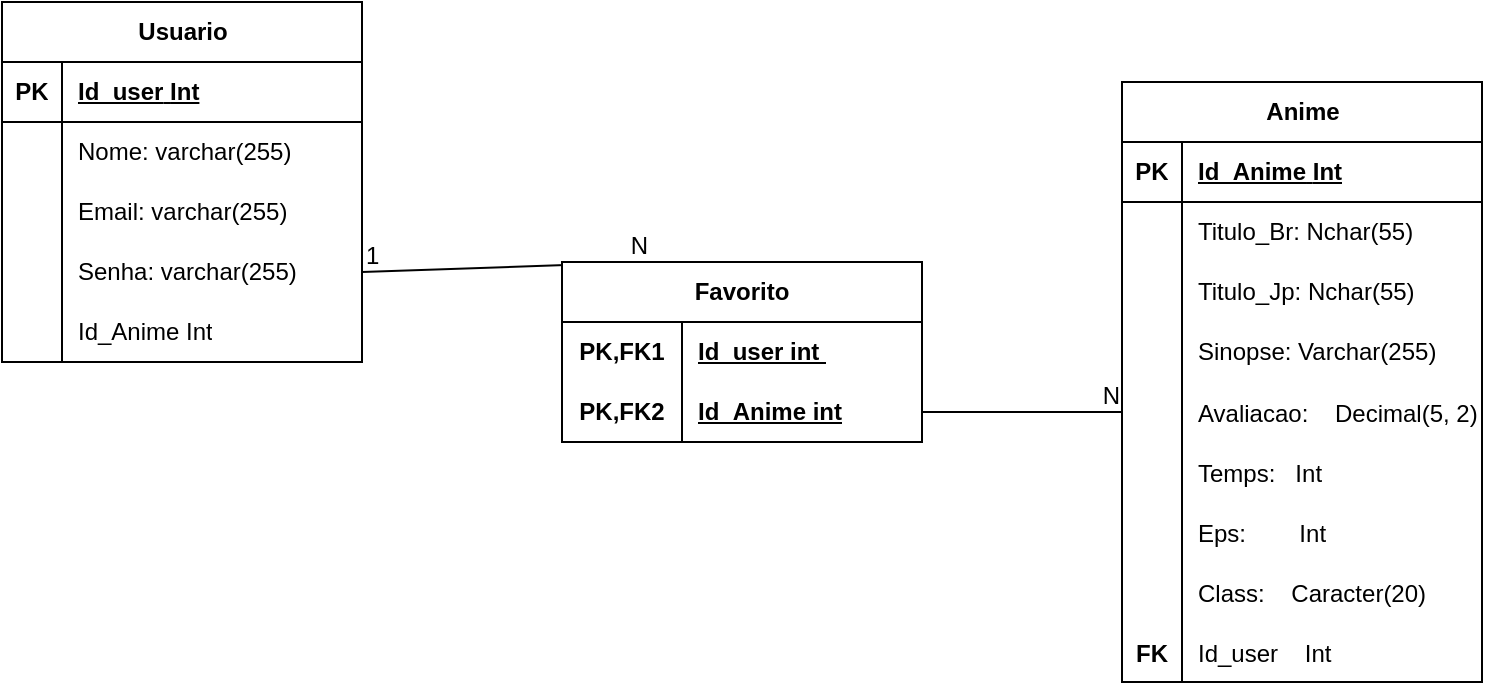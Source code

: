 <mxfile version="21.2.7" type="github">
  <diagram name="Página-1" id="cAS3WnG_v6KVLWN28Hq8">
    <mxGraphModel dx="1434" dy="788" grid="1" gridSize="10" guides="1" tooltips="1" connect="1" arrows="1" fold="1" page="1" pageScale="1" pageWidth="827" pageHeight="1169" math="0" shadow="0">
      <root>
        <mxCell id="0" />
        <mxCell id="1" parent="0" />
        <mxCell id="KSvkJwwEmctT1BRLxLO9-15" value="Anime" style="shape=table;startSize=30;container=1;collapsible=1;childLayout=tableLayout;fixedRows=1;rowLines=0;fontStyle=1;align=center;resizeLast=1;html=1;strokeColor=default;perimeterSpacing=0;" parent="1" vertex="1">
          <mxGeometry x="580" y="150" width="180" height="300" as="geometry" />
        </mxCell>
        <mxCell id="KSvkJwwEmctT1BRLxLO9-16" value="" style="shape=tableRow;horizontal=0;startSize=0;swimlaneHead=0;swimlaneBody=0;fillColor=none;collapsible=0;dropTarget=0;points=[[0,0.5],[1,0.5]];portConstraint=eastwest;top=0;left=0;right=0;bottom=1;" parent="KSvkJwwEmctT1BRLxLO9-15" vertex="1">
          <mxGeometry y="30" width="180" height="30" as="geometry" />
        </mxCell>
        <mxCell id="KSvkJwwEmctT1BRLxLO9-17" value="PK" style="shape=partialRectangle;connectable=0;fillColor=none;top=0;left=0;bottom=0;right=0;fontStyle=1;overflow=hidden;whiteSpace=wrap;html=1;" parent="KSvkJwwEmctT1BRLxLO9-16" vertex="1">
          <mxGeometry width="30" height="30" as="geometry">
            <mxRectangle width="30" height="30" as="alternateBounds" />
          </mxGeometry>
        </mxCell>
        <mxCell id="KSvkJwwEmctT1BRLxLO9-18" value="Id_Anime&lt;span style=&quot;white-space: pre;&quot;&gt; &lt;/span&gt;Int" style="shape=partialRectangle;connectable=0;fillColor=none;top=0;left=0;bottom=0;right=0;align=left;spacingLeft=6;fontStyle=5;overflow=hidden;whiteSpace=wrap;html=1;" parent="KSvkJwwEmctT1BRLxLO9-16" vertex="1">
          <mxGeometry x="30" width="150" height="30" as="geometry">
            <mxRectangle width="150" height="30" as="alternateBounds" />
          </mxGeometry>
        </mxCell>
        <mxCell id="KSvkJwwEmctT1BRLxLO9-19" value="" style="shape=tableRow;horizontal=0;startSize=0;swimlaneHead=0;swimlaneBody=0;fillColor=none;collapsible=0;dropTarget=0;points=[[0,0.5],[1,0.5]];portConstraint=eastwest;top=0;left=0;right=0;bottom=0;" parent="KSvkJwwEmctT1BRLxLO9-15" vertex="1">
          <mxGeometry y="60" width="180" height="30" as="geometry" />
        </mxCell>
        <mxCell id="KSvkJwwEmctT1BRLxLO9-20" value="" style="shape=partialRectangle;connectable=0;fillColor=none;top=0;left=0;bottom=0;right=0;editable=1;overflow=hidden;whiteSpace=wrap;html=1;" parent="KSvkJwwEmctT1BRLxLO9-19" vertex="1">
          <mxGeometry width="30" height="30" as="geometry">
            <mxRectangle width="30" height="30" as="alternateBounds" />
          </mxGeometry>
        </mxCell>
        <mxCell id="KSvkJwwEmctT1BRLxLO9-21" value="Titulo_Br:&lt;span style=&quot;white-space: pre;&quot;&gt; &lt;/span&gt;Nchar(55)" style="shape=partialRectangle;connectable=0;fillColor=none;top=0;left=0;bottom=0;right=0;align=left;spacingLeft=6;overflow=hidden;whiteSpace=wrap;html=1;" parent="KSvkJwwEmctT1BRLxLO9-19" vertex="1">
          <mxGeometry x="30" width="150" height="30" as="geometry">
            <mxRectangle width="150" height="30" as="alternateBounds" />
          </mxGeometry>
        </mxCell>
        <mxCell id="KSvkJwwEmctT1BRLxLO9-22" value="" style="shape=tableRow;horizontal=0;startSize=0;swimlaneHead=0;swimlaneBody=0;fillColor=none;collapsible=0;dropTarget=0;points=[[0,0.5],[1,0.5]];portConstraint=eastwest;top=0;left=0;right=0;bottom=0;" parent="KSvkJwwEmctT1BRLxLO9-15" vertex="1">
          <mxGeometry y="90" width="180" height="30" as="geometry" />
        </mxCell>
        <mxCell id="KSvkJwwEmctT1BRLxLO9-23" value="" style="shape=partialRectangle;connectable=0;fillColor=none;top=0;left=0;bottom=0;right=0;editable=1;overflow=hidden;whiteSpace=wrap;html=1;" parent="KSvkJwwEmctT1BRLxLO9-22" vertex="1">
          <mxGeometry width="30" height="30" as="geometry">
            <mxRectangle width="30" height="30" as="alternateBounds" />
          </mxGeometry>
        </mxCell>
        <mxCell id="KSvkJwwEmctT1BRLxLO9-24" value="Titulo_Jp:&lt;span style=&quot;white-space: pre;&quot;&gt; &lt;/span&gt;Nchar(55)&lt;span style=&quot;white-space: pre;&quot;&gt; &lt;/span&gt;" style="shape=partialRectangle;connectable=0;fillColor=none;top=0;left=0;bottom=0;right=0;align=left;spacingLeft=6;overflow=hidden;whiteSpace=wrap;html=1;" parent="KSvkJwwEmctT1BRLxLO9-22" vertex="1">
          <mxGeometry x="30" width="150" height="30" as="geometry">
            <mxRectangle width="150" height="30" as="alternateBounds" />
          </mxGeometry>
        </mxCell>
        <mxCell id="KSvkJwwEmctT1BRLxLO9-25" value="" style="shape=tableRow;horizontal=0;startSize=0;swimlaneHead=0;swimlaneBody=0;fillColor=none;collapsible=0;dropTarget=0;points=[[0,0.5],[1,0.5]];portConstraint=eastwest;top=0;left=0;right=0;bottom=0;" parent="KSvkJwwEmctT1BRLxLO9-15" vertex="1">
          <mxGeometry y="120" width="180" height="30" as="geometry" />
        </mxCell>
        <mxCell id="KSvkJwwEmctT1BRLxLO9-26" value="" style="shape=partialRectangle;connectable=0;fillColor=none;top=0;left=0;bottom=0;right=0;editable=1;overflow=hidden;whiteSpace=wrap;html=1;" parent="KSvkJwwEmctT1BRLxLO9-25" vertex="1">
          <mxGeometry width="30" height="30" as="geometry">
            <mxRectangle width="30" height="30" as="alternateBounds" />
          </mxGeometry>
        </mxCell>
        <mxCell id="KSvkJwwEmctT1BRLxLO9-27" value="Sinopse:&lt;span style=&quot;white-space: pre;&quot;&gt; &lt;/span&gt;Varchar(255)" style="shape=partialRectangle;connectable=0;fillColor=none;top=0;left=0;bottom=0;right=0;align=left;spacingLeft=6;overflow=hidden;whiteSpace=wrap;html=1;" parent="KSvkJwwEmctT1BRLxLO9-25" vertex="1">
          <mxGeometry x="30" width="150" height="30" as="geometry">
            <mxRectangle width="150" height="30" as="alternateBounds" />
          </mxGeometry>
        </mxCell>
        <mxCell id="KSvkJwwEmctT1BRLxLO9-46" value="" style="shape=tableRow;horizontal=0;startSize=0;swimlaneHead=0;swimlaneBody=0;fillColor=none;collapsible=0;dropTarget=0;points=[[0,0.5],[1,0.5]];portConstraint=eastwest;top=0;left=0;right=0;bottom=0;" parent="KSvkJwwEmctT1BRLxLO9-15" vertex="1">
          <mxGeometry y="150" width="180" height="30" as="geometry" />
        </mxCell>
        <mxCell id="KSvkJwwEmctT1BRLxLO9-47" value="" style="shape=partialRectangle;connectable=0;fillColor=none;top=0;left=0;bottom=0;right=0;editable=1;overflow=hidden;" parent="KSvkJwwEmctT1BRLxLO9-46" vertex="1">
          <mxGeometry width="30" height="30" as="geometry">
            <mxRectangle width="30" height="30" as="alternateBounds" />
          </mxGeometry>
        </mxCell>
        <mxCell id="KSvkJwwEmctT1BRLxLO9-48" value="Avaliacao:    Decimal(5, 2)" style="shape=partialRectangle;connectable=0;fillColor=none;top=0;left=0;bottom=0;right=0;align=left;spacingLeft=6;overflow=hidden;" parent="KSvkJwwEmctT1BRLxLO9-46" vertex="1">
          <mxGeometry x="30" width="150" height="30" as="geometry">
            <mxRectangle width="150" height="30" as="alternateBounds" />
          </mxGeometry>
        </mxCell>
        <mxCell id="KSvkJwwEmctT1BRLxLO9-50" value="" style="shape=tableRow;horizontal=0;startSize=0;swimlaneHead=0;swimlaneBody=0;fillColor=none;collapsible=0;dropTarget=0;points=[[0,0.5],[1,0.5]];portConstraint=eastwest;top=0;left=0;right=0;bottom=0;" parent="KSvkJwwEmctT1BRLxLO9-15" vertex="1">
          <mxGeometry y="180" width="180" height="30" as="geometry" />
        </mxCell>
        <mxCell id="KSvkJwwEmctT1BRLxLO9-51" value="" style="shape=partialRectangle;connectable=0;fillColor=none;top=0;left=0;bottom=0;right=0;editable=1;overflow=hidden;" parent="KSvkJwwEmctT1BRLxLO9-50" vertex="1">
          <mxGeometry width="30" height="30" as="geometry">
            <mxRectangle width="30" height="30" as="alternateBounds" />
          </mxGeometry>
        </mxCell>
        <mxCell id="KSvkJwwEmctT1BRLxLO9-52" value="Temps:   Int" style="shape=partialRectangle;connectable=0;fillColor=none;top=0;left=0;bottom=0;right=0;align=left;spacingLeft=6;overflow=hidden;" parent="KSvkJwwEmctT1BRLxLO9-50" vertex="1">
          <mxGeometry x="30" width="150" height="30" as="geometry">
            <mxRectangle width="150" height="30" as="alternateBounds" />
          </mxGeometry>
        </mxCell>
        <mxCell id="KSvkJwwEmctT1BRLxLO9-53" value="" style="shape=tableRow;horizontal=0;startSize=0;swimlaneHead=0;swimlaneBody=0;fillColor=none;collapsible=0;dropTarget=0;points=[[0,0.5],[1,0.5]];portConstraint=eastwest;top=0;left=0;right=0;bottom=0;" parent="KSvkJwwEmctT1BRLxLO9-15" vertex="1">
          <mxGeometry y="210" width="180" height="30" as="geometry" />
        </mxCell>
        <mxCell id="KSvkJwwEmctT1BRLxLO9-54" value="" style="shape=partialRectangle;connectable=0;fillColor=none;top=0;left=0;bottom=0;right=0;editable=1;overflow=hidden;" parent="KSvkJwwEmctT1BRLxLO9-53" vertex="1">
          <mxGeometry width="30" height="30" as="geometry">
            <mxRectangle width="30" height="30" as="alternateBounds" />
          </mxGeometry>
        </mxCell>
        <mxCell id="KSvkJwwEmctT1BRLxLO9-55" value="Eps:        Int" style="shape=partialRectangle;connectable=0;fillColor=none;top=0;left=0;bottom=0;right=0;align=left;spacingLeft=6;overflow=hidden;" parent="KSvkJwwEmctT1BRLxLO9-53" vertex="1">
          <mxGeometry x="30" width="150" height="30" as="geometry">
            <mxRectangle width="150" height="30" as="alternateBounds" />
          </mxGeometry>
        </mxCell>
        <mxCell id="KSvkJwwEmctT1BRLxLO9-56" value="" style="shape=tableRow;horizontal=0;startSize=0;swimlaneHead=0;swimlaneBody=0;fillColor=none;collapsible=0;dropTarget=0;points=[[0,0.5],[1,0.5]];portConstraint=eastwest;top=0;left=0;right=0;bottom=0;" parent="KSvkJwwEmctT1BRLxLO9-15" vertex="1">
          <mxGeometry y="240" width="180" height="30" as="geometry" />
        </mxCell>
        <mxCell id="KSvkJwwEmctT1BRLxLO9-57" value="" style="shape=partialRectangle;connectable=0;fillColor=none;top=0;left=0;bottom=0;right=0;editable=1;overflow=hidden;" parent="KSvkJwwEmctT1BRLxLO9-56" vertex="1">
          <mxGeometry width="30" height="30" as="geometry">
            <mxRectangle width="30" height="30" as="alternateBounds" />
          </mxGeometry>
        </mxCell>
        <mxCell id="KSvkJwwEmctT1BRLxLO9-58" value="Class:    Caracter(20)" style="shape=partialRectangle;connectable=0;fillColor=none;top=0;left=0;bottom=0;right=0;align=left;spacingLeft=6;overflow=hidden;" parent="KSvkJwwEmctT1BRLxLO9-56" vertex="1">
          <mxGeometry x="30" width="150" height="30" as="geometry">
            <mxRectangle width="150" height="30" as="alternateBounds" />
          </mxGeometry>
        </mxCell>
        <mxCell id="AF26j98P5WdDppxTw6zp-40" value="" style="shape=tableRow;horizontal=0;startSize=0;swimlaneHead=0;swimlaneBody=0;fillColor=none;collapsible=0;dropTarget=0;points=[[0,0.5],[1,0.5]];portConstraint=eastwest;top=0;left=0;right=0;bottom=0;" parent="KSvkJwwEmctT1BRLxLO9-15" vertex="1">
          <mxGeometry y="270" width="180" height="30" as="geometry" />
        </mxCell>
        <mxCell id="AF26j98P5WdDppxTw6zp-41" value="FK" style="shape=partialRectangle;connectable=0;fillColor=none;top=0;left=0;bottom=0;right=0;editable=1;overflow=hidden;fontStyle=1" parent="AF26j98P5WdDppxTw6zp-40" vertex="1">
          <mxGeometry width="30" height="30" as="geometry">
            <mxRectangle width="30" height="30" as="alternateBounds" />
          </mxGeometry>
        </mxCell>
        <mxCell id="AF26j98P5WdDppxTw6zp-42" value="Id_user    Int" style="shape=partialRectangle;connectable=0;fillColor=none;top=0;left=0;bottom=0;right=0;align=left;spacingLeft=6;overflow=hidden;" parent="AF26j98P5WdDppxTw6zp-40" vertex="1">
          <mxGeometry x="30" width="150" height="30" as="geometry">
            <mxRectangle width="150" height="30" as="alternateBounds" />
          </mxGeometry>
        </mxCell>
        <mxCell id="AF26j98P5WdDppxTw6zp-1" value="Usuario" style="shape=table;startSize=30;container=1;collapsible=1;childLayout=tableLayout;fixedRows=1;rowLines=0;fontStyle=1;align=center;resizeLast=1;html=1;strokeColor=default;perimeterSpacing=0;" parent="1" vertex="1">
          <mxGeometry x="20" y="110" width="180" height="180" as="geometry" />
        </mxCell>
        <mxCell id="AF26j98P5WdDppxTw6zp-2" value="" style="shape=tableRow;horizontal=0;startSize=0;swimlaneHead=0;swimlaneBody=0;fillColor=none;collapsible=0;dropTarget=0;points=[[0,0.5],[1,0.5]];portConstraint=eastwest;top=0;left=0;right=0;bottom=1;" parent="AF26j98P5WdDppxTw6zp-1" vertex="1">
          <mxGeometry y="30" width="180" height="30" as="geometry" />
        </mxCell>
        <mxCell id="AF26j98P5WdDppxTw6zp-3" value="PK" style="shape=partialRectangle;connectable=0;fillColor=none;top=0;left=0;bottom=0;right=0;fontStyle=1;overflow=hidden;whiteSpace=wrap;html=1;" parent="AF26j98P5WdDppxTw6zp-2" vertex="1">
          <mxGeometry width="30" height="30" as="geometry">
            <mxRectangle width="30" height="30" as="alternateBounds" />
          </mxGeometry>
        </mxCell>
        <mxCell id="AF26j98P5WdDppxTw6zp-4" value="Id_user&lt;span style=&quot;white-space: pre;&quot;&gt; &lt;/span&gt;Int" style="shape=partialRectangle;connectable=0;fillColor=none;top=0;left=0;bottom=0;right=0;align=left;spacingLeft=6;fontStyle=5;overflow=hidden;whiteSpace=wrap;html=1;" parent="AF26j98P5WdDppxTw6zp-2" vertex="1">
          <mxGeometry x="30" width="150" height="30" as="geometry">
            <mxRectangle width="150" height="30" as="alternateBounds" />
          </mxGeometry>
        </mxCell>
        <mxCell id="AF26j98P5WdDppxTw6zp-5" value="" style="shape=tableRow;horizontal=0;startSize=0;swimlaneHead=0;swimlaneBody=0;fillColor=none;collapsible=0;dropTarget=0;points=[[0,0.5],[1,0.5]];portConstraint=eastwest;top=0;left=0;right=0;bottom=0;" parent="AF26j98P5WdDppxTw6zp-1" vertex="1">
          <mxGeometry y="60" width="180" height="30" as="geometry" />
        </mxCell>
        <mxCell id="AF26j98P5WdDppxTw6zp-6" value="" style="shape=partialRectangle;connectable=0;fillColor=none;top=0;left=0;bottom=0;right=0;editable=1;overflow=hidden;whiteSpace=wrap;html=1;" parent="AF26j98P5WdDppxTw6zp-5" vertex="1">
          <mxGeometry width="30" height="30" as="geometry">
            <mxRectangle width="30" height="30" as="alternateBounds" />
          </mxGeometry>
        </mxCell>
        <mxCell id="AF26j98P5WdDppxTw6zp-7" value="Nome: varchar(255)" style="shape=partialRectangle;connectable=0;fillColor=none;top=0;left=0;bottom=0;right=0;align=left;spacingLeft=6;overflow=hidden;whiteSpace=wrap;html=1;" parent="AF26j98P5WdDppxTw6zp-5" vertex="1">
          <mxGeometry x="30" width="150" height="30" as="geometry">
            <mxRectangle width="150" height="30" as="alternateBounds" />
          </mxGeometry>
        </mxCell>
        <mxCell id="AF26j98P5WdDppxTw6zp-8" value="" style="shape=tableRow;horizontal=0;startSize=0;swimlaneHead=0;swimlaneBody=0;fillColor=none;collapsible=0;dropTarget=0;points=[[0,0.5],[1,0.5]];portConstraint=eastwest;top=0;left=0;right=0;bottom=0;" parent="AF26j98P5WdDppxTw6zp-1" vertex="1">
          <mxGeometry y="90" width="180" height="30" as="geometry" />
        </mxCell>
        <mxCell id="AF26j98P5WdDppxTw6zp-9" value="" style="shape=partialRectangle;connectable=0;fillColor=none;top=0;left=0;bottom=0;right=0;editable=1;overflow=hidden;whiteSpace=wrap;html=1;" parent="AF26j98P5WdDppxTw6zp-8" vertex="1">
          <mxGeometry width="30" height="30" as="geometry">
            <mxRectangle width="30" height="30" as="alternateBounds" />
          </mxGeometry>
        </mxCell>
        <mxCell id="AF26j98P5WdDppxTw6zp-10" value="Email: varchar(255)" style="shape=partialRectangle;connectable=0;fillColor=none;top=0;left=0;bottom=0;right=0;align=left;spacingLeft=6;overflow=hidden;whiteSpace=wrap;html=1;" parent="AF26j98P5WdDppxTw6zp-8" vertex="1">
          <mxGeometry x="30" width="150" height="30" as="geometry">
            <mxRectangle width="150" height="30" as="alternateBounds" />
          </mxGeometry>
        </mxCell>
        <mxCell id="AF26j98P5WdDppxTw6zp-11" value="" style="shape=tableRow;horizontal=0;startSize=0;swimlaneHead=0;swimlaneBody=0;fillColor=none;collapsible=0;dropTarget=0;points=[[0,0.5],[1,0.5]];portConstraint=eastwest;top=0;left=0;right=0;bottom=0;" parent="AF26j98P5WdDppxTw6zp-1" vertex="1">
          <mxGeometry y="120" width="180" height="30" as="geometry" />
        </mxCell>
        <mxCell id="AF26j98P5WdDppxTw6zp-12" value="" style="shape=partialRectangle;connectable=0;fillColor=none;top=0;left=0;bottom=0;right=0;editable=1;overflow=hidden;whiteSpace=wrap;html=1;" parent="AF26j98P5WdDppxTw6zp-11" vertex="1">
          <mxGeometry width="30" height="30" as="geometry">
            <mxRectangle width="30" height="30" as="alternateBounds" />
          </mxGeometry>
        </mxCell>
        <mxCell id="AF26j98P5WdDppxTw6zp-13" value="Senha: varchar(255)" style="shape=partialRectangle;connectable=0;fillColor=none;top=0;left=0;bottom=0;right=0;align=left;spacingLeft=6;overflow=hidden;whiteSpace=wrap;html=1;" parent="AF26j98P5WdDppxTw6zp-11" vertex="1">
          <mxGeometry x="30" width="150" height="30" as="geometry">
            <mxRectangle width="150" height="30" as="alternateBounds" />
          </mxGeometry>
        </mxCell>
        <mxCell id="AF26j98P5WdDppxTw6zp-61" value="" style="shape=tableRow;horizontal=0;startSize=0;swimlaneHead=0;swimlaneBody=0;fillColor=none;collapsible=0;dropTarget=0;points=[[0,0.5],[1,0.5]];portConstraint=eastwest;top=0;left=0;right=0;bottom=0;" parent="AF26j98P5WdDppxTw6zp-1" vertex="1">
          <mxGeometry y="150" width="180" height="30" as="geometry" />
        </mxCell>
        <mxCell id="AF26j98P5WdDppxTw6zp-62" value="" style="shape=partialRectangle;connectable=0;fillColor=none;top=0;left=0;bottom=0;right=0;editable=1;overflow=hidden;whiteSpace=wrap;html=1;" parent="AF26j98P5WdDppxTw6zp-61" vertex="1">
          <mxGeometry width="30" height="30" as="geometry">
            <mxRectangle width="30" height="30" as="alternateBounds" />
          </mxGeometry>
        </mxCell>
        <mxCell id="AF26j98P5WdDppxTw6zp-63" value="Id_Anime Int" style="shape=partialRectangle;connectable=0;fillColor=none;top=0;left=0;bottom=0;right=0;align=left;spacingLeft=6;overflow=hidden;whiteSpace=wrap;html=1;" parent="AF26j98P5WdDppxTw6zp-61" vertex="1">
          <mxGeometry x="30" width="150" height="30" as="geometry">
            <mxRectangle width="150" height="30" as="alternateBounds" />
          </mxGeometry>
        </mxCell>
        <mxCell id="AF26j98P5WdDppxTw6zp-28" value="" style="endArrow=none;html=1;rounded=0;entryX=0.25;entryY=0;entryDx=0;entryDy=0;exitX=1;exitY=0.5;exitDx=0;exitDy=0;" parent="1" source="AF26j98P5WdDppxTw6zp-11" target="AF26j98P5WdDppxTw6zp-43" edge="1">
          <mxGeometry relative="1" as="geometry">
            <mxPoint x="230" y="240" as="sourcePoint" />
            <mxPoint x="350" y="244.41" as="targetPoint" />
          </mxGeometry>
        </mxCell>
        <mxCell id="AF26j98P5WdDppxTw6zp-29" value="1" style="resizable=0;html=1;whiteSpace=wrap;align=left;verticalAlign=bottom;" parent="AF26j98P5WdDppxTw6zp-28" connectable="0" vertex="1">
          <mxGeometry x="-1" relative="1" as="geometry" />
        </mxCell>
        <mxCell id="AF26j98P5WdDppxTw6zp-30" value="N" style="resizable=0;html=1;whiteSpace=wrap;align=right;verticalAlign=bottom;" parent="AF26j98P5WdDppxTw6zp-28" connectable="0" vertex="1">
          <mxGeometry x="1" relative="1" as="geometry" />
        </mxCell>
        <mxCell id="AF26j98P5WdDppxTw6zp-43" value="Favorito" style="shape=table;startSize=30;container=1;collapsible=1;childLayout=tableLayout;fixedRows=1;rowLines=0;fontStyle=1;align=center;resizeLast=1;html=1;whiteSpace=wrap;" parent="1" vertex="1">
          <mxGeometry x="300" y="240" width="180" height="90" as="geometry" />
        </mxCell>
        <mxCell id="AF26j98P5WdDppxTw6zp-44" value="" style="shape=tableRow;horizontal=0;startSize=0;swimlaneHead=0;swimlaneBody=0;fillColor=none;collapsible=0;dropTarget=0;points=[[0,0.5],[1,0.5]];portConstraint=eastwest;top=0;left=0;right=0;bottom=0;html=1;" parent="AF26j98P5WdDppxTw6zp-43" vertex="1">
          <mxGeometry y="30" width="180" height="30" as="geometry" />
        </mxCell>
        <mxCell id="AF26j98P5WdDppxTw6zp-45" value="PK,FK1" style="shape=partialRectangle;connectable=0;fillColor=none;top=0;left=0;bottom=0;right=0;fontStyle=1;overflow=hidden;html=1;whiteSpace=wrap;" parent="AF26j98P5WdDppxTw6zp-44" vertex="1">
          <mxGeometry width="60" height="30" as="geometry">
            <mxRectangle width="60" height="30" as="alternateBounds" />
          </mxGeometry>
        </mxCell>
        <mxCell id="AF26j98P5WdDppxTw6zp-46" value="Id_user int&amp;nbsp;" style="shape=partialRectangle;connectable=0;fillColor=none;top=0;left=0;bottom=0;right=0;align=left;spacingLeft=6;fontStyle=5;overflow=hidden;html=1;whiteSpace=wrap;" parent="AF26j98P5WdDppxTw6zp-44" vertex="1">
          <mxGeometry x="60" width="120" height="30" as="geometry">
            <mxRectangle width="120" height="30" as="alternateBounds" />
          </mxGeometry>
        </mxCell>
        <mxCell id="AF26j98P5WdDppxTw6zp-47" value="" style="shape=tableRow;horizontal=0;startSize=0;swimlaneHead=0;swimlaneBody=0;fillColor=none;collapsible=0;dropTarget=0;points=[[0,0.5],[1,0.5]];portConstraint=eastwest;top=0;left=0;right=0;bottom=1;html=1;" parent="AF26j98P5WdDppxTw6zp-43" vertex="1">
          <mxGeometry y="60" width="180" height="30" as="geometry" />
        </mxCell>
        <mxCell id="AF26j98P5WdDppxTw6zp-48" value="PK,FK2" style="shape=partialRectangle;connectable=0;fillColor=none;top=0;left=0;bottom=0;right=0;fontStyle=1;overflow=hidden;html=1;whiteSpace=wrap;" parent="AF26j98P5WdDppxTw6zp-47" vertex="1">
          <mxGeometry width="60" height="30" as="geometry">
            <mxRectangle width="60" height="30" as="alternateBounds" />
          </mxGeometry>
        </mxCell>
        <mxCell id="AF26j98P5WdDppxTw6zp-49" value="Id_Anime int" style="shape=partialRectangle;connectable=0;fillColor=none;top=0;left=0;bottom=0;right=0;align=left;spacingLeft=6;fontStyle=5;overflow=hidden;html=1;whiteSpace=wrap;" parent="AF26j98P5WdDppxTw6zp-47" vertex="1">
          <mxGeometry x="60" width="120" height="30" as="geometry">
            <mxRectangle width="120" height="30" as="alternateBounds" />
          </mxGeometry>
        </mxCell>
        <mxCell id="AF26j98P5WdDppxTw6zp-56" value="" style="endArrow=none;html=1;rounded=0;entryX=0;entryY=0.5;entryDx=0;entryDy=0;exitX=1;exitY=0.5;exitDx=0;exitDy=0;" parent="1" source="AF26j98P5WdDppxTw6zp-47" target="KSvkJwwEmctT1BRLxLO9-46" edge="1">
          <mxGeometry relative="1" as="geometry">
            <mxPoint x="200" y="320" as="sourcePoint" />
            <mxPoint x="360" y="320" as="targetPoint" />
          </mxGeometry>
        </mxCell>
        <mxCell id="AF26j98P5WdDppxTw6zp-57" value="N" style="resizable=0;html=1;whiteSpace=wrap;align=right;verticalAlign=bottom;" parent="AF26j98P5WdDppxTw6zp-56" connectable="0" vertex="1">
          <mxGeometry x="1" relative="1" as="geometry" />
        </mxCell>
      </root>
    </mxGraphModel>
  </diagram>
</mxfile>

